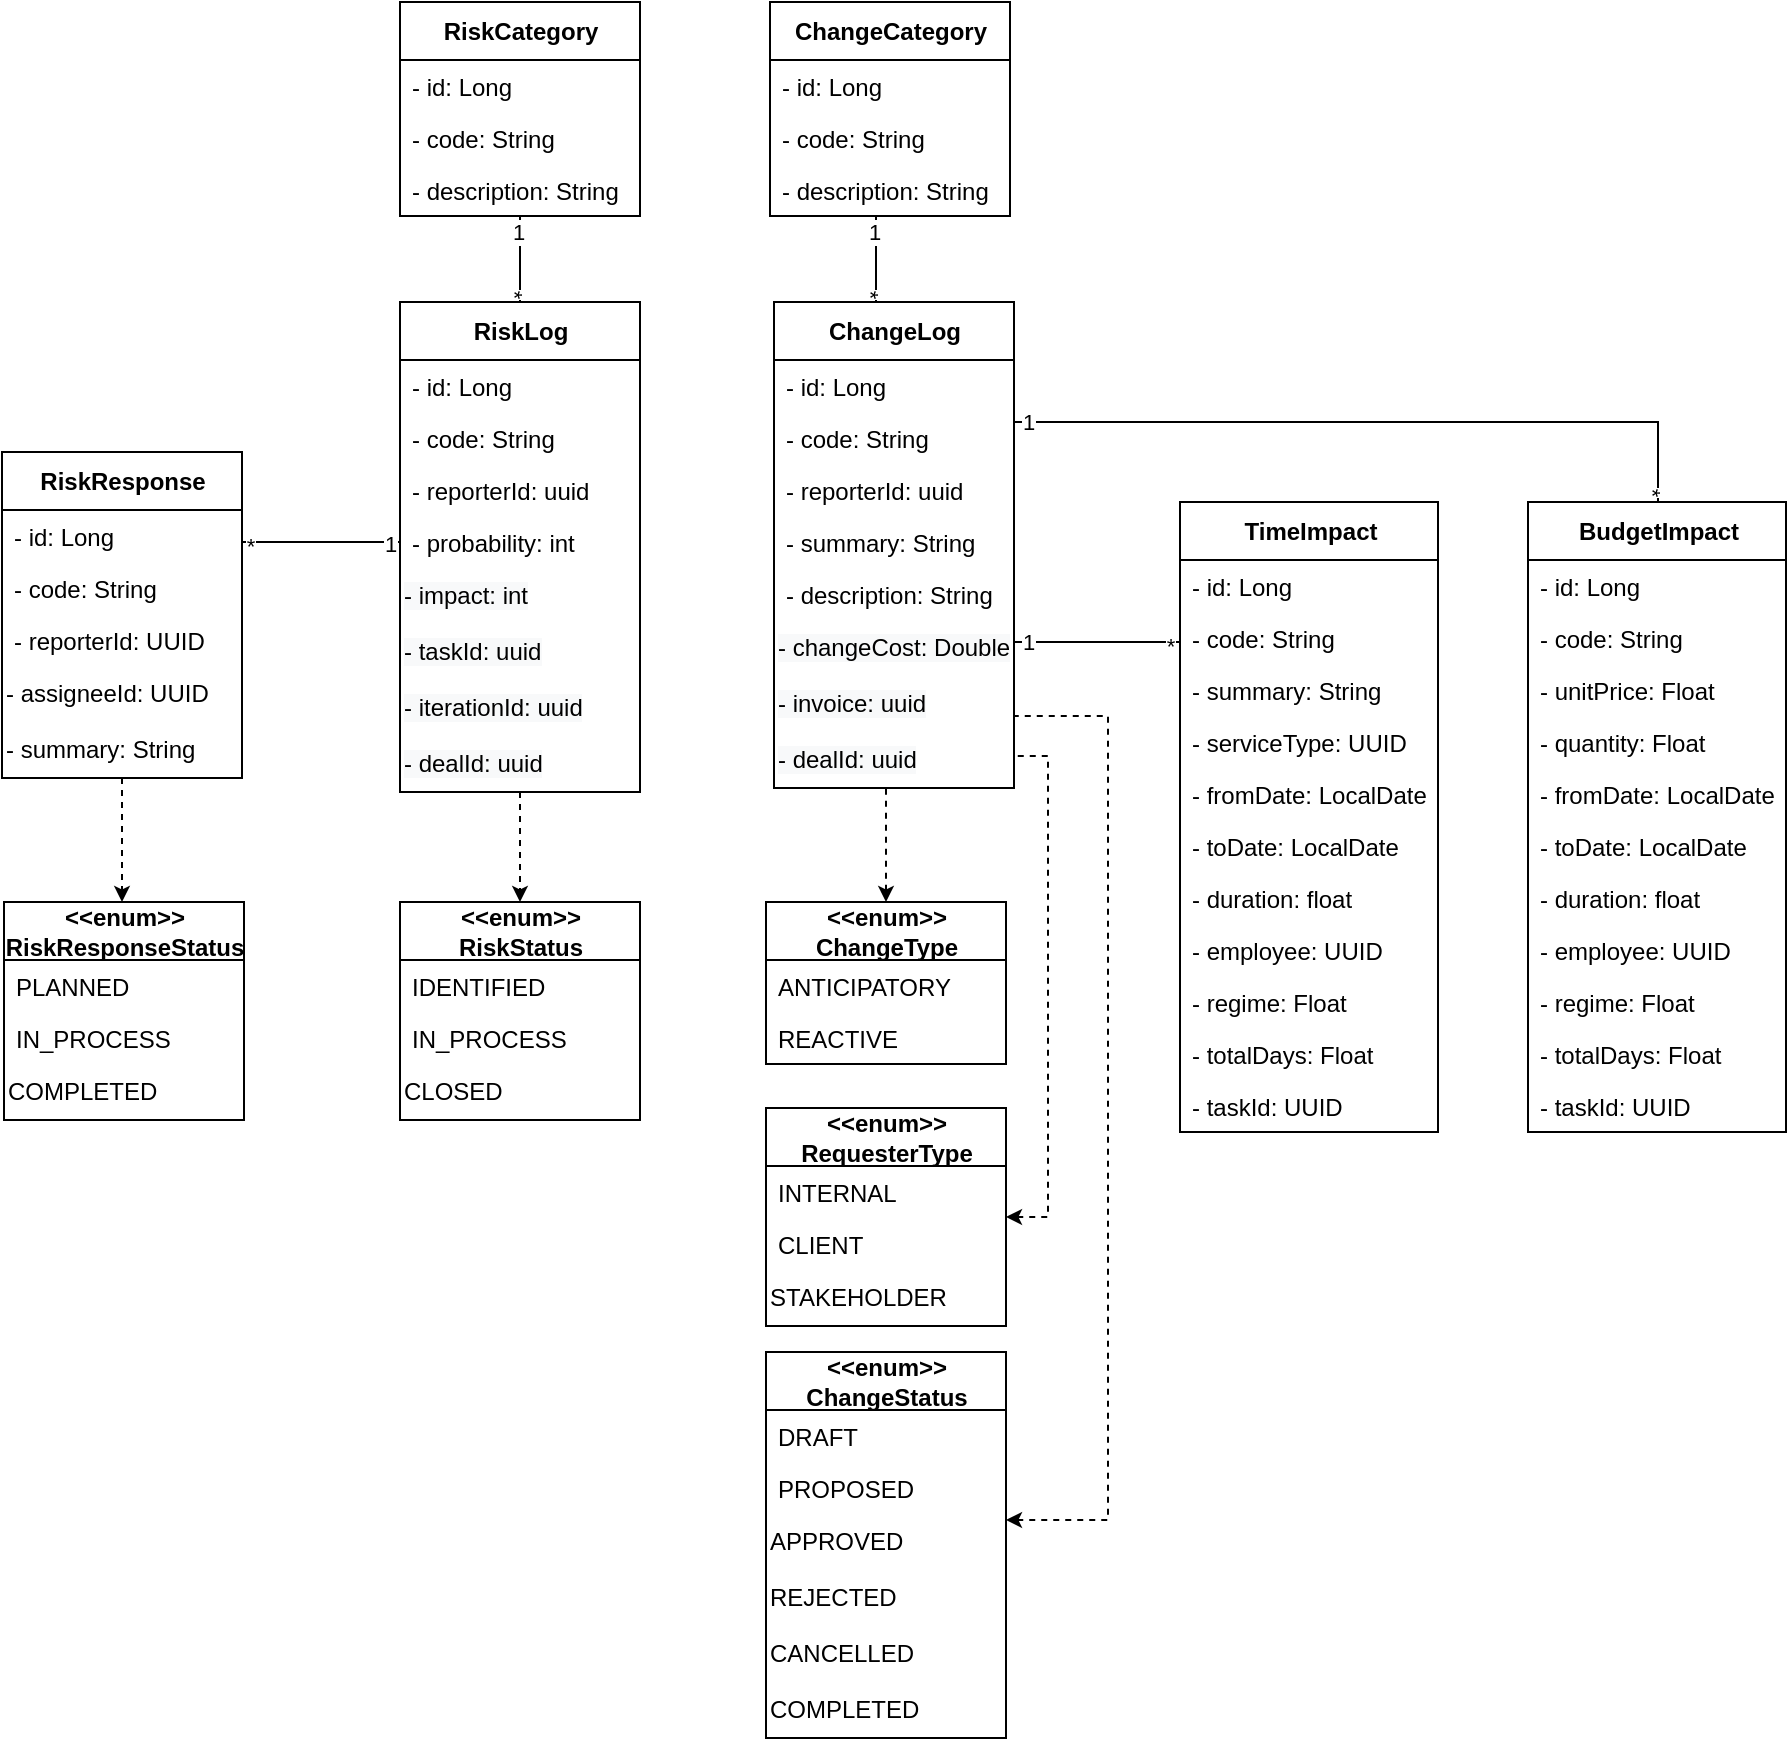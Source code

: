 <mxfile version="20.2.2" type="github">
  <diagram id="O3V-b7JlQ_tQbeFanuFo" name="Page-1">
    <mxGraphModel dx="1185" dy="614" grid="0" gridSize="10" guides="1" tooltips="1" connect="1" arrows="1" fold="1" page="1" pageScale="1" pageWidth="827" pageHeight="1169" math="0" shadow="0">
      <root>
        <mxCell id="0" />
        <mxCell id="1" parent="0" />
        <mxCell id="GBCcsxsc0mgiXgWLBUPm-1" value="&lt;b&gt;RiskLog&lt;/b&gt;" style="swimlane;fontStyle=0;align=center;verticalAlign=middle;childLayout=stackLayout;horizontal=1;startSize=29;horizontalStack=0;resizeParent=1;resizeParentMax=0;resizeLast=0;collapsible=0;marginBottom=0;html=1;fontSize=12;labelPosition=center;verticalLabelPosition=middle;container=0;strokeColor=default;swimlaneLine=1;rounded=0;shadow=0;glass=0;sketch=0;perimeterSpacing=0;" parent="1" vertex="1">
          <mxGeometry x="276" y="270" width="120" height="245" as="geometry" />
        </mxCell>
        <mxCell id="GBCcsxsc0mgiXgWLBUPm-2" value="- id: Long" style="text;strokeColor=none;fillColor=none;align=left;verticalAlign=top;spacingLeft=4;spacingRight=4;overflow=hidden;rotatable=0;points=[[0,0.5],[1,0.5]];portConstraint=eastwest;container=0;fontStyle=0" parent="GBCcsxsc0mgiXgWLBUPm-1" vertex="1">
          <mxGeometry y="29" width="120" height="26" as="geometry" />
        </mxCell>
        <mxCell id="GBCcsxsc0mgiXgWLBUPm-3" value="- code: String " style="text;strokeColor=none;fillColor=none;align=left;verticalAlign=top;spacingLeft=4;spacingRight=4;overflow=hidden;rotatable=0;points=[[0,0.5],[1,0.5]];portConstraint=eastwest;container=0;fontStyle=0" parent="GBCcsxsc0mgiXgWLBUPm-1" vertex="1">
          <mxGeometry y="55" width="120" height="26" as="geometry" />
        </mxCell>
        <mxCell id="GBCcsxsc0mgiXgWLBUPm-4" value="- reporterId: uuid" style="text;strokeColor=none;fillColor=none;align=left;verticalAlign=top;spacingLeft=4;spacingRight=4;overflow=hidden;rotatable=0;points=[[0,0.5],[1,0.5]];portConstraint=eastwest;container=0;fontStyle=0" parent="GBCcsxsc0mgiXgWLBUPm-1" vertex="1">
          <mxGeometry y="81" width="120" height="26" as="geometry" />
        </mxCell>
        <mxCell id="GBCcsxsc0mgiXgWLBUPm-5" value="- probability: int" style="text;strokeColor=none;fillColor=none;align=left;verticalAlign=top;spacingLeft=4;spacingRight=4;overflow=hidden;rotatable=0;points=[[0,0.5],[1,0.5]];portConstraint=eastwest;container=0;fontStyle=0" parent="GBCcsxsc0mgiXgWLBUPm-1" vertex="1">
          <mxGeometry y="107" width="120" height="26" as="geometry" />
        </mxCell>
        <mxCell id="GBCcsxsc0mgiXgWLBUPm-6" value="&lt;span style=&quot;color: rgb(0 , 0 , 0) ; font-family: &amp;#34;helvetica&amp;#34; ; font-size: 12px ; font-style: normal ; font-weight: 400 ; letter-spacing: normal ; text-align: left ; text-indent: 0px ; text-transform: none ; word-spacing: 0px ; background-color: rgb(248 , 249 , 250) ; display: inline ; float: none&quot;&gt;- impact: int&lt;/span&gt;" style="text;whiteSpace=wrap;html=1;" parent="GBCcsxsc0mgiXgWLBUPm-1" vertex="1">
          <mxGeometry y="133" width="120" height="28" as="geometry" />
        </mxCell>
        <mxCell id="GBCcsxsc0mgiXgWLBUPm-8" value="&lt;span style=&quot;color: rgb(0 , 0 , 0) ; font-family: &amp;#34;helvetica&amp;#34; ; font-size: 12px ; font-style: normal ; font-weight: 400 ; letter-spacing: normal ; text-align: left ; text-indent: 0px ; text-transform: none ; word-spacing: 0px ; background-color: rgb(248 , 249 , 250) ; display: inline ; float: none&quot;&gt;- taskId: uuid&lt;/span&gt;" style="text;whiteSpace=wrap;html=1;" parent="GBCcsxsc0mgiXgWLBUPm-1" vertex="1">
          <mxGeometry y="161" width="120" height="28" as="geometry" />
        </mxCell>
        <mxCell id="GBCcsxsc0mgiXgWLBUPm-7" value="&lt;span style=&quot;color: rgb(0 , 0 , 0) ; font-family: &amp;#34;helvetica&amp;#34; ; font-size: 12px ; font-style: normal ; font-weight: 400 ; letter-spacing: normal ; text-align: left ; text-indent: 0px ; text-transform: none ; word-spacing: 0px ; background-color: rgb(248 , 249 , 250) ; display: inline ; float: none&quot;&gt;- iterationId: uuid&lt;/span&gt;" style="text;whiteSpace=wrap;html=1;" parent="GBCcsxsc0mgiXgWLBUPm-1" vertex="1">
          <mxGeometry y="189" width="120" height="28" as="geometry" />
        </mxCell>
        <mxCell id="GBCcsxsc0mgiXgWLBUPm-9" value="&lt;span style=&quot;color: rgb(0 , 0 , 0) ; font-family: &amp;#34;helvetica&amp;#34; ; font-size: 12px ; font-style: normal ; font-weight: 400 ; letter-spacing: normal ; text-align: left ; text-indent: 0px ; text-transform: none ; word-spacing: 0px ; background-color: rgb(248 , 249 , 250) ; display: inline ; float: none&quot;&gt;- dealId: uuid&lt;/span&gt;" style="text;whiteSpace=wrap;html=1;" parent="GBCcsxsc0mgiXgWLBUPm-1" vertex="1">
          <mxGeometry y="217" width="120" height="28" as="geometry" />
        </mxCell>
        <mxCell id="GBCcsxsc0mgiXgWLBUPm-20" value="&lt;b&gt;&amp;lt;&amp;lt;enum&amp;gt;&amp;gt;&lt;br&gt;RiskStatus&lt;/b&gt;" style="swimlane;fontStyle=0;align=center;verticalAlign=middle;childLayout=stackLayout;horizontal=1;startSize=29;horizontalStack=0;resizeParent=1;resizeParentMax=0;resizeLast=0;collapsible=0;marginBottom=0;html=1;fontSize=12;labelPosition=center;verticalLabelPosition=middle;container=0;swimlaneLine=1;rounded=0;sketch=0;glass=0;" parent="1" vertex="1">
          <mxGeometry x="276" y="570" width="120" height="109" as="geometry" />
        </mxCell>
        <mxCell id="GBCcsxsc0mgiXgWLBUPm-21" value="IDENTIFIED" style="text;strokeColor=none;fillColor=none;align=left;verticalAlign=top;spacingLeft=4;spacingRight=4;overflow=hidden;rotatable=0;points=[[0,0.5],[1,0.5]];portConstraint=eastwest;container=0;fontStyle=0" parent="GBCcsxsc0mgiXgWLBUPm-20" vertex="1">
          <mxGeometry y="29" width="120" height="26" as="geometry" />
        </mxCell>
        <mxCell id="GBCcsxsc0mgiXgWLBUPm-22" value="IN_PROCESS" style="text;strokeColor=none;fillColor=none;align=left;verticalAlign=top;spacingLeft=4;spacingRight=4;overflow=hidden;rotatable=0;points=[[0,0.5],[1,0.5]];portConstraint=eastwest;container=0;fontStyle=0" parent="GBCcsxsc0mgiXgWLBUPm-20" vertex="1">
          <mxGeometry y="55" width="120" height="26" as="geometry" />
        </mxCell>
        <mxCell id="GBCcsxsc0mgiXgWLBUPm-23" value="CLOSED" style="text;whiteSpace=wrap;html=1;fontStyle=0" parent="GBCcsxsc0mgiXgWLBUPm-20" vertex="1">
          <mxGeometry y="81" width="120" height="28" as="geometry" />
        </mxCell>
        <mxCell id="GBCcsxsc0mgiXgWLBUPm-25" style="edgeStyle=orthogonalEdgeStyle;rounded=0;orthogonalLoop=1;jettySize=auto;html=1;dashed=1;endSize=5;startSize=5;" parent="1" source="GBCcsxsc0mgiXgWLBUPm-9" target="GBCcsxsc0mgiXgWLBUPm-20" edge="1">
          <mxGeometry relative="1" as="geometry" />
        </mxCell>
        <mxCell id="GBCcsxsc0mgiXgWLBUPm-26" value="&lt;b&gt;RiskCategory&lt;/b&gt;" style="swimlane;fontStyle=0;align=center;verticalAlign=middle;childLayout=stackLayout;horizontal=1;startSize=29;horizontalStack=0;resizeParent=1;resizeParentMax=0;resizeLast=0;collapsible=0;marginBottom=0;html=1;fontSize=12;labelPosition=center;verticalLabelPosition=middle;container=0;strokeColor=default;swimlaneLine=1;rounded=0;shadow=0;glass=0;sketch=0;perimeterSpacing=0;" parent="1" vertex="1">
          <mxGeometry x="276" y="120" width="120" height="107" as="geometry" />
        </mxCell>
        <mxCell id="GBCcsxsc0mgiXgWLBUPm-27" value="- id: Long" style="text;strokeColor=none;fillColor=none;align=left;verticalAlign=top;spacingLeft=4;spacingRight=4;overflow=hidden;rotatable=0;points=[[0,0.5],[1,0.5]];portConstraint=eastwest;container=0;fontStyle=0" parent="GBCcsxsc0mgiXgWLBUPm-26" vertex="1">
          <mxGeometry y="29" width="120" height="26" as="geometry" />
        </mxCell>
        <mxCell id="GBCcsxsc0mgiXgWLBUPm-35" value="- code: String " style="text;strokeColor=none;fillColor=none;align=left;verticalAlign=top;spacingLeft=4;spacingRight=4;overflow=hidden;rotatable=0;points=[[0,0.5],[1,0.5]];portConstraint=eastwest;container=0;fontStyle=0" parent="GBCcsxsc0mgiXgWLBUPm-26" vertex="1">
          <mxGeometry y="55" width="120" height="26" as="geometry" />
        </mxCell>
        <mxCell id="GBCcsxsc0mgiXgWLBUPm-28" value="- description: String " style="text;strokeColor=none;fillColor=none;align=left;verticalAlign=top;spacingLeft=4;spacingRight=4;overflow=hidden;rotatable=0;points=[[0,0.5],[1,0.5]];portConstraint=eastwest;container=0;fontStyle=0" parent="GBCcsxsc0mgiXgWLBUPm-26" vertex="1">
          <mxGeometry y="81" width="120" height="26" as="geometry" />
        </mxCell>
        <mxCell id="GBCcsxsc0mgiXgWLBUPm-36" style="edgeStyle=orthogonalEdgeStyle;rounded=0;orthogonalLoop=1;jettySize=auto;html=1;startSize=5;endSize=5;endArrow=none;endFill=0;" parent="1" source="GBCcsxsc0mgiXgWLBUPm-1" target="GBCcsxsc0mgiXgWLBUPm-26" edge="1">
          <mxGeometry relative="1" as="geometry">
            <Array as="points">
              <mxPoint x="336" y="246" />
              <mxPoint x="336" y="246" />
            </Array>
          </mxGeometry>
        </mxCell>
        <mxCell id="GBCcsxsc0mgiXgWLBUPm-37" value="*" style="edgeLabel;html=1;align=center;verticalAlign=middle;resizable=0;points=[];rotation=90;" parent="GBCcsxsc0mgiXgWLBUPm-36" vertex="1" connectable="0">
          <mxGeometry x="-0.846" relative="1" as="geometry">
            <mxPoint x="-2" y="-1" as="offset" />
          </mxGeometry>
        </mxCell>
        <mxCell id="GBCcsxsc0mgiXgWLBUPm-38" value="1" style="edgeLabel;html=1;align=center;verticalAlign=middle;resizable=0;points=[];" parent="GBCcsxsc0mgiXgWLBUPm-36" vertex="1" connectable="0">
          <mxGeometry x="0.913" relative="1" as="geometry">
            <mxPoint x="-1" y="6" as="offset" />
          </mxGeometry>
        </mxCell>
        <mxCell id="GBCcsxsc0mgiXgWLBUPm-39" value="&lt;b&gt;&amp;lt;&amp;lt;enum&amp;gt;&amp;gt;&lt;/b&gt;&lt;br&gt;&lt;b&gt;RiskResponseStatus&lt;/b&gt;" style="swimlane;fontStyle=0;align=center;verticalAlign=middle;childLayout=stackLayout;horizontal=1;startSize=29;horizontalStack=0;resizeParent=1;resizeParentMax=0;resizeLast=0;collapsible=0;marginBottom=0;html=1;fontSize=12;labelPosition=center;verticalLabelPosition=middle;container=0;swimlaneLine=1;rounded=0;sketch=0;glass=0;" parent="1" vertex="1">
          <mxGeometry x="78" y="570" width="120" height="109" as="geometry" />
        </mxCell>
        <mxCell id="GBCcsxsc0mgiXgWLBUPm-40" value="PLANNED" style="text;strokeColor=none;fillColor=none;align=left;verticalAlign=top;spacingLeft=4;spacingRight=4;overflow=hidden;rotatable=0;points=[[0,0.5],[1,0.5]];portConstraint=eastwest;container=0;fontStyle=0" parent="GBCcsxsc0mgiXgWLBUPm-39" vertex="1">
          <mxGeometry y="29" width="120" height="26" as="geometry" />
        </mxCell>
        <mxCell id="GBCcsxsc0mgiXgWLBUPm-41" value="IN_PROCESS" style="text;strokeColor=none;fillColor=none;align=left;verticalAlign=top;spacingLeft=4;spacingRight=4;overflow=hidden;rotatable=0;points=[[0,0.5],[1,0.5]];portConstraint=eastwest;container=0;fontStyle=0" parent="GBCcsxsc0mgiXgWLBUPm-39" vertex="1">
          <mxGeometry y="55" width="120" height="26" as="geometry" />
        </mxCell>
        <mxCell id="GBCcsxsc0mgiXgWLBUPm-42" value="COMPLETED" style="text;whiteSpace=wrap;html=1;fontStyle=0" parent="GBCcsxsc0mgiXgWLBUPm-39" vertex="1">
          <mxGeometry y="81" width="120" height="28" as="geometry" />
        </mxCell>
        <mxCell id="GBCcsxsc0mgiXgWLBUPm-43" value="&lt;b&gt;RiskResponse&lt;/b&gt;" style="swimlane;fontStyle=0;align=center;verticalAlign=middle;childLayout=stackLayout;horizontal=1;startSize=29;horizontalStack=0;resizeParent=1;resizeParentMax=0;resizeLast=0;collapsible=0;marginBottom=0;html=1;fontSize=12;labelPosition=center;verticalLabelPosition=middle;container=0;strokeColor=default;swimlaneLine=1;rounded=0;shadow=0;glass=0;sketch=0;perimeterSpacing=0;" parent="1" vertex="1">
          <mxGeometry x="77" y="345" width="120" height="163" as="geometry" />
        </mxCell>
        <mxCell id="GBCcsxsc0mgiXgWLBUPm-44" value="- id: Long" style="text;strokeColor=none;fillColor=none;align=left;verticalAlign=top;spacingLeft=4;spacingRight=4;overflow=hidden;rotatable=0;points=[[0,0.5],[1,0.5]];portConstraint=eastwest;container=0;fontStyle=0" parent="GBCcsxsc0mgiXgWLBUPm-43" vertex="1">
          <mxGeometry y="29" width="120" height="26" as="geometry" />
        </mxCell>
        <mxCell id="GBCcsxsc0mgiXgWLBUPm-45" value="- code: String " style="text;strokeColor=none;fillColor=none;align=left;verticalAlign=top;spacingLeft=4;spacingRight=4;overflow=hidden;rotatable=0;points=[[0,0.5],[1,0.5]];portConstraint=eastwest;container=0;fontStyle=0" parent="GBCcsxsc0mgiXgWLBUPm-43" vertex="1">
          <mxGeometry y="55" width="120" height="26" as="geometry" />
        </mxCell>
        <mxCell id="GBCcsxsc0mgiXgWLBUPm-46" value="- reporterId: UUID" style="text;strokeColor=none;fillColor=none;align=left;verticalAlign=top;spacingLeft=4;spacingRight=4;overflow=hidden;rotatable=0;points=[[0,0.5],[1,0.5]];portConstraint=eastwest;container=0;fontStyle=0" parent="GBCcsxsc0mgiXgWLBUPm-43" vertex="1">
          <mxGeometry y="81" width="120" height="26" as="geometry" />
        </mxCell>
        <mxCell id="GBCcsxsc0mgiXgWLBUPm-69" value="&lt;span&gt;-&amp;nbsp;&lt;/span&gt;&lt;span style=&quot;font-family: &amp;#34;helvetica&amp;#34;&quot;&gt;assigneeId&lt;/span&gt;&lt;span&gt;: UUID&lt;/span&gt;" style="text;whiteSpace=wrap;html=1;align=left;" parent="GBCcsxsc0mgiXgWLBUPm-43" vertex="1">
          <mxGeometry y="107" width="120" height="28" as="geometry" />
        </mxCell>
        <mxCell id="GBCcsxsc0mgiXgWLBUPm-67" value="&lt;span&gt;- summary: String&lt;/span&gt;" style="text;whiteSpace=wrap;html=1;align=left;" parent="GBCcsxsc0mgiXgWLBUPm-43" vertex="1">
          <mxGeometry y="135" width="120" height="28" as="geometry" />
        </mxCell>
        <mxCell id="GBCcsxsc0mgiXgWLBUPm-54" style="edgeStyle=orthogonalEdgeStyle;rounded=0;orthogonalLoop=1;jettySize=auto;html=1;endArrow=none;endFill=0;startSize=5;endSize=5;" parent="1" source="GBCcsxsc0mgiXgWLBUPm-5" target="GBCcsxsc0mgiXgWLBUPm-43" edge="1">
          <mxGeometry relative="1" as="geometry">
            <Array as="points">
              <mxPoint x="109" y="391" />
            </Array>
          </mxGeometry>
        </mxCell>
        <mxCell id="GBCcsxsc0mgiXgWLBUPm-55" value="*" style="edgeLabel;html=1;align=center;verticalAlign=middle;resizable=0;points=[];" parent="GBCcsxsc0mgiXgWLBUPm-54" vertex="1" connectable="0">
          <mxGeometry x="0.931" y="1" relative="1" as="geometry">
            <mxPoint x="1" y="1" as="offset" />
          </mxGeometry>
        </mxCell>
        <mxCell id="GBCcsxsc0mgiXgWLBUPm-56" value="1" style="edgeLabel;html=1;align=center;verticalAlign=middle;resizable=0;points=[];" parent="GBCcsxsc0mgiXgWLBUPm-54" vertex="1" connectable="0">
          <mxGeometry x="-0.894" y="1" relative="1" as="geometry">
            <mxPoint x="-1" as="offset" />
          </mxGeometry>
        </mxCell>
        <mxCell id="GBCcsxsc0mgiXgWLBUPm-57" style="edgeStyle=orthogonalEdgeStyle;rounded=0;orthogonalLoop=1;jettySize=auto;html=1;endArrow=classic;endFill=1;startSize=5;endSize=5;dashed=1;" parent="1" source="GBCcsxsc0mgiXgWLBUPm-43" target="GBCcsxsc0mgiXgWLBUPm-39" edge="1">
          <mxGeometry relative="1" as="geometry">
            <Array as="points">
              <mxPoint x="142" y="585" />
              <mxPoint x="142" y="585" />
            </Array>
          </mxGeometry>
        </mxCell>
        <mxCell id="GBCcsxsc0mgiXgWLBUPm-74" style="edgeStyle=orthogonalEdgeStyle;rounded=0;orthogonalLoop=1;jettySize=auto;html=1;endArrow=none;endFill=0;startSize=5;endSize=5;" parent="1" source="GBCcsxsc0mgiXgWLBUPm-58" target="GBCcsxsc0mgiXgWLBUPm-70" edge="1">
          <mxGeometry relative="1" as="geometry">
            <Array as="points">
              <mxPoint x="514" y="253" />
              <mxPoint x="514" y="253" />
            </Array>
          </mxGeometry>
        </mxCell>
        <mxCell id="GBCcsxsc0mgiXgWLBUPm-75" value="*" style="edgeLabel;html=1;align=center;verticalAlign=middle;resizable=0;points=[];rotation=90;" parent="GBCcsxsc0mgiXgWLBUPm-74" vertex="1" connectable="0">
          <mxGeometry x="-0.648" relative="1" as="geometry">
            <mxPoint x="-2" y="3" as="offset" />
          </mxGeometry>
        </mxCell>
        <mxCell id="GBCcsxsc0mgiXgWLBUPm-76" value="1" style="edgeLabel;html=1;align=center;verticalAlign=middle;resizable=0;points=[];" parent="GBCcsxsc0mgiXgWLBUPm-74" vertex="1" connectable="0">
          <mxGeometry x="0.733" y="-1" relative="1" as="geometry">
            <mxPoint x="-2" y="2" as="offset" />
          </mxGeometry>
        </mxCell>
        <mxCell id="GBCcsxsc0mgiXgWLBUPm-58" value="&lt;b&gt;ChangeLog&lt;/b&gt;" style="swimlane;fontStyle=0;align=center;verticalAlign=middle;childLayout=stackLayout;horizontal=1;startSize=29;horizontalStack=0;resizeParent=1;resizeParentMax=0;resizeLast=0;collapsible=0;marginBottom=0;html=1;fontSize=12;labelPosition=center;verticalLabelPosition=middle;container=0;strokeColor=default;swimlaneLine=1;rounded=0;shadow=0;glass=0;sketch=0;perimeterSpacing=0;" parent="1" vertex="1">
          <mxGeometry x="463" y="270" width="120" height="243" as="geometry" />
        </mxCell>
        <mxCell id="GBCcsxsc0mgiXgWLBUPm-59" value="- id: Long" style="text;strokeColor=none;fillColor=none;align=left;verticalAlign=top;spacingLeft=4;spacingRight=4;overflow=hidden;rotatable=0;points=[[0,0.5],[1,0.5]];portConstraint=eastwest;container=0;fontStyle=0" parent="GBCcsxsc0mgiXgWLBUPm-58" vertex="1">
          <mxGeometry y="29" width="120" height="26" as="geometry" />
        </mxCell>
        <mxCell id="GBCcsxsc0mgiXgWLBUPm-60" value="- code: String " style="text;strokeColor=none;fillColor=none;align=left;verticalAlign=top;spacingLeft=4;spacingRight=4;overflow=hidden;rotatable=0;points=[[0,0.5],[1,0.5]];portConstraint=eastwest;container=0;fontStyle=0" parent="GBCcsxsc0mgiXgWLBUPm-58" vertex="1">
          <mxGeometry y="55" width="120" height="26" as="geometry" />
        </mxCell>
        <mxCell id="GBCcsxsc0mgiXgWLBUPm-61" value="- reporterId: uuid" style="text;strokeColor=none;fillColor=none;align=left;verticalAlign=top;spacingLeft=4;spacingRight=4;overflow=hidden;rotatable=0;points=[[0,0.5],[1,0.5]];portConstraint=eastwest;container=0;fontStyle=0" parent="GBCcsxsc0mgiXgWLBUPm-58" vertex="1">
          <mxGeometry y="81" width="120" height="26" as="geometry" />
        </mxCell>
        <mxCell id="GBCcsxsc0mgiXgWLBUPm-62" value="- summary: String" style="text;strokeColor=none;fillColor=none;align=left;verticalAlign=top;spacingLeft=4;spacingRight=4;overflow=hidden;rotatable=0;points=[[0,0.5],[1,0.5]];portConstraint=eastwest;container=0;fontStyle=0" parent="GBCcsxsc0mgiXgWLBUPm-58" vertex="1">
          <mxGeometry y="107" width="120" height="26" as="geometry" />
        </mxCell>
        <mxCell id="GBCcsxsc0mgiXgWLBUPm-68" value="- description: String" style="text;strokeColor=none;fillColor=none;align=left;verticalAlign=top;spacingLeft=4;spacingRight=4;overflow=hidden;rotatable=0;points=[[0,0.5],[1,0.5]];portConstraint=eastwest;container=0;fontStyle=0" parent="GBCcsxsc0mgiXgWLBUPm-58" vertex="1">
          <mxGeometry y="133" width="120" height="26" as="geometry" />
        </mxCell>
        <mxCell id="GBCcsxsc0mgiXgWLBUPm-64" value="&lt;span style=&quot;color: rgb(0 , 0 , 0) ; font-family: &amp;#34;helvetica&amp;#34; ; font-size: 12px ; font-style: normal ; font-weight: 400 ; letter-spacing: normal ; text-align: left ; text-indent: 0px ; text-transform: none ; word-spacing: 0px ; background-color: rgb(248 , 249 , 250) ; display: inline ; float: none&quot;&gt;- changeCost: Double&lt;/span&gt;" style="text;whiteSpace=wrap;html=1;" parent="GBCcsxsc0mgiXgWLBUPm-58" vertex="1">
          <mxGeometry y="159" width="120" height="28" as="geometry" />
        </mxCell>
        <mxCell id="GBCcsxsc0mgiXgWLBUPm-65" value="&lt;span style=&quot;color: rgb(0 , 0 , 0) ; font-family: &amp;#34;helvetica&amp;#34; ; font-size: 12px ; font-style: normal ; font-weight: 400 ; letter-spacing: normal ; text-align: left ; text-indent: 0px ; text-transform: none ; word-spacing: 0px ; background-color: rgb(248 , 249 , 250) ; display: inline ; float: none&quot;&gt;- invoice: uuid&lt;/span&gt;" style="text;whiteSpace=wrap;html=1;" parent="GBCcsxsc0mgiXgWLBUPm-58" vertex="1">
          <mxGeometry y="187" width="120" height="28" as="geometry" />
        </mxCell>
        <mxCell id="GBCcsxsc0mgiXgWLBUPm-66" value="&lt;span style=&quot;color: rgb(0 , 0 , 0) ; font-family: &amp;#34;helvetica&amp;#34; ; font-size: 12px ; font-style: normal ; font-weight: 400 ; letter-spacing: normal ; text-align: left ; text-indent: 0px ; text-transform: none ; word-spacing: 0px ; background-color: rgb(248 , 249 , 250) ; display: inline ; float: none&quot;&gt;- dealId: uuid&lt;/span&gt;" style="text;whiteSpace=wrap;html=1;" parent="GBCcsxsc0mgiXgWLBUPm-58" vertex="1">
          <mxGeometry y="215" width="120" height="28" as="geometry" />
        </mxCell>
        <mxCell id="GBCcsxsc0mgiXgWLBUPm-70" value="&lt;b&gt;ChangeCategory&lt;/b&gt;" style="swimlane;fontStyle=0;align=center;verticalAlign=middle;childLayout=stackLayout;horizontal=1;startSize=29;horizontalStack=0;resizeParent=1;resizeParentMax=0;resizeLast=0;collapsible=0;marginBottom=0;html=1;fontSize=12;labelPosition=center;verticalLabelPosition=middle;container=0;strokeColor=default;swimlaneLine=1;rounded=0;shadow=0;glass=0;sketch=0;perimeterSpacing=0;" parent="1" vertex="1">
          <mxGeometry x="461" y="120" width="120" height="107" as="geometry" />
        </mxCell>
        <mxCell id="GBCcsxsc0mgiXgWLBUPm-71" value="- id: Long" style="text;strokeColor=none;fillColor=none;align=left;verticalAlign=top;spacingLeft=4;spacingRight=4;overflow=hidden;rotatable=0;points=[[0,0.5],[1,0.5]];portConstraint=eastwest;container=0;fontStyle=0" parent="GBCcsxsc0mgiXgWLBUPm-70" vertex="1">
          <mxGeometry y="29" width="120" height="26" as="geometry" />
        </mxCell>
        <mxCell id="GBCcsxsc0mgiXgWLBUPm-72" value="- code: String " style="text;strokeColor=none;fillColor=none;align=left;verticalAlign=top;spacingLeft=4;spacingRight=4;overflow=hidden;rotatable=0;points=[[0,0.5],[1,0.5]];portConstraint=eastwest;container=0;fontStyle=0" parent="GBCcsxsc0mgiXgWLBUPm-70" vertex="1">
          <mxGeometry y="55" width="120" height="26" as="geometry" />
        </mxCell>
        <mxCell id="GBCcsxsc0mgiXgWLBUPm-73" value="- description: String " style="text;strokeColor=none;fillColor=none;align=left;verticalAlign=top;spacingLeft=4;spacingRight=4;overflow=hidden;rotatable=0;points=[[0,0.5],[1,0.5]];portConstraint=eastwest;container=0;fontStyle=0" parent="GBCcsxsc0mgiXgWLBUPm-70" vertex="1">
          <mxGeometry y="81" width="120" height="26" as="geometry" />
        </mxCell>
        <mxCell id="GBCcsxsc0mgiXgWLBUPm-96" style="edgeStyle=orthogonalEdgeStyle;rounded=0;orthogonalLoop=1;jettySize=auto;html=1;endArrow=none;endFill=0;startSize=5;endSize=5;dashed=1;startArrow=classic;startFill=1;" parent="1" source="GBCcsxsc0mgiXgWLBUPm-77" target="GBCcsxsc0mgiXgWLBUPm-58" edge="1">
          <mxGeometry relative="1" as="geometry">
            <Array as="points">
              <mxPoint x="600" y="728" />
              <mxPoint x="600" y="497" />
            </Array>
          </mxGeometry>
        </mxCell>
        <mxCell id="GBCcsxsc0mgiXgWLBUPm-77" value="&lt;b&gt;&amp;lt;&amp;lt;enum&amp;gt;&amp;gt;&lt;/b&gt;&lt;br&gt;&lt;b&gt;RequesterType&lt;/b&gt;" style="swimlane;fontStyle=0;align=center;verticalAlign=middle;childLayout=stackLayout;horizontal=1;startSize=29;horizontalStack=0;resizeParent=1;resizeParentMax=0;resizeLast=0;collapsible=0;marginBottom=0;html=1;fontSize=12;labelPosition=center;verticalLabelPosition=middle;container=0;swimlaneLine=1;rounded=0;sketch=0;glass=0;" parent="1" vertex="1">
          <mxGeometry x="459" y="673" width="120" height="109" as="geometry" />
        </mxCell>
        <mxCell id="GBCcsxsc0mgiXgWLBUPm-78" value="INTERNAL" style="text;strokeColor=none;fillColor=none;align=left;verticalAlign=top;spacingLeft=4;spacingRight=4;overflow=hidden;rotatable=0;points=[[0,0.5],[1,0.5]];portConstraint=eastwest;container=0;fontStyle=0" parent="GBCcsxsc0mgiXgWLBUPm-77" vertex="1">
          <mxGeometry y="29" width="120" height="26" as="geometry" />
        </mxCell>
        <mxCell id="GBCcsxsc0mgiXgWLBUPm-79" value="CLIENT" style="text;strokeColor=none;fillColor=none;align=left;verticalAlign=top;spacingLeft=4;spacingRight=4;overflow=hidden;rotatable=0;points=[[0,0.5],[1,0.5]];portConstraint=eastwest;container=0;fontStyle=0" parent="GBCcsxsc0mgiXgWLBUPm-77" vertex="1">
          <mxGeometry y="55" width="120" height="26" as="geometry" />
        </mxCell>
        <mxCell id="GBCcsxsc0mgiXgWLBUPm-80" value="STAKEHOLDER" style="text;whiteSpace=wrap;html=1;fontStyle=0" parent="GBCcsxsc0mgiXgWLBUPm-77" vertex="1">
          <mxGeometry y="81" width="120" height="28" as="geometry" />
        </mxCell>
        <mxCell id="GBCcsxsc0mgiXgWLBUPm-98" style="edgeStyle=orthogonalEdgeStyle;rounded=0;orthogonalLoop=1;jettySize=auto;html=1;dashed=1;startArrow=classic;startFill=1;endArrow=none;endFill=0;startSize=5;endSize=5;" parent="1" source="GBCcsxsc0mgiXgWLBUPm-81" target="GBCcsxsc0mgiXgWLBUPm-58" edge="1">
          <mxGeometry relative="1" as="geometry">
            <Array as="points">
              <mxPoint x="630" y="879" />
              <mxPoint x="630" y="477" />
            </Array>
          </mxGeometry>
        </mxCell>
        <mxCell id="GBCcsxsc0mgiXgWLBUPm-81" value="&lt;b&gt;&amp;lt;&amp;lt;enum&amp;gt;&amp;gt;&lt;br&gt;&lt;/b&gt;&lt;b&gt;ChangeStatus&lt;/b&gt;&lt;b&gt;&lt;br&gt;&lt;/b&gt;" style="swimlane;fontStyle=0;align=center;verticalAlign=middle;childLayout=stackLayout;horizontal=1;startSize=29;horizontalStack=0;resizeParent=1;resizeParentMax=0;resizeLast=0;collapsible=0;marginBottom=0;html=1;fontSize=12;labelPosition=center;verticalLabelPosition=middle;container=0;swimlaneLine=1;rounded=0;sketch=0;glass=0;" parent="1" vertex="1">
          <mxGeometry x="459" y="795" width="120" height="193" as="geometry" />
        </mxCell>
        <mxCell id="GBCcsxsc0mgiXgWLBUPm-82" value="DRAFT" style="text;strokeColor=none;fillColor=none;align=left;verticalAlign=top;spacingLeft=4;spacingRight=4;overflow=hidden;rotatable=0;points=[[0,0.5],[1,0.5]];portConstraint=eastwest;container=0;fontStyle=0" parent="GBCcsxsc0mgiXgWLBUPm-81" vertex="1">
          <mxGeometry y="29" width="120" height="26" as="geometry" />
        </mxCell>
        <mxCell id="GBCcsxsc0mgiXgWLBUPm-83" value="PROPOSED" style="text;strokeColor=none;fillColor=none;align=left;verticalAlign=top;spacingLeft=4;spacingRight=4;overflow=hidden;rotatable=0;points=[[0,0.5],[1,0.5]];portConstraint=eastwest;container=0;fontStyle=0" parent="GBCcsxsc0mgiXgWLBUPm-81" vertex="1">
          <mxGeometry y="55" width="120" height="26" as="geometry" />
        </mxCell>
        <mxCell id="GBCcsxsc0mgiXgWLBUPm-84" value="APPROVED" style="text;whiteSpace=wrap;html=1;fontStyle=0" parent="GBCcsxsc0mgiXgWLBUPm-81" vertex="1">
          <mxGeometry y="81" width="120" height="28" as="geometry" />
        </mxCell>
        <mxCell id="GBCcsxsc0mgiXgWLBUPm-85" value="REJECTED" style="text;whiteSpace=wrap;html=1;fontStyle=0" parent="GBCcsxsc0mgiXgWLBUPm-81" vertex="1">
          <mxGeometry y="109" width="120" height="28" as="geometry" />
        </mxCell>
        <mxCell id="GBCcsxsc0mgiXgWLBUPm-86" value="CANCELLED" style="text;whiteSpace=wrap;html=1;fontStyle=0" parent="GBCcsxsc0mgiXgWLBUPm-81" vertex="1">
          <mxGeometry y="137" width="120" height="28" as="geometry" />
        </mxCell>
        <mxCell id="GBCcsxsc0mgiXgWLBUPm-87" value="COMPLETED" style="text;whiteSpace=wrap;html=1;fontStyle=0" parent="GBCcsxsc0mgiXgWLBUPm-81" vertex="1">
          <mxGeometry y="165" width="120" height="28" as="geometry" />
        </mxCell>
        <mxCell id="GBCcsxsc0mgiXgWLBUPm-99" style="edgeStyle=orthogonalEdgeStyle;rounded=0;orthogonalLoop=1;jettySize=auto;html=1;dashed=1;startArrow=classic;startFill=1;endArrow=none;endFill=0;startSize=5;endSize=5;" parent="1" source="GBCcsxsc0mgiXgWLBUPm-91" target="GBCcsxsc0mgiXgWLBUPm-58" edge="1">
          <mxGeometry relative="1" as="geometry">
            <Array as="points">
              <mxPoint x="512" y="506" />
            </Array>
          </mxGeometry>
        </mxCell>
        <mxCell id="GBCcsxsc0mgiXgWLBUPm-91" value="&lt;b&gt;&amp;lt;&amp;lt;enum&amp;gt;&amp;gt;&lt;/b&gt;&lt;br&gt;&lt;b&gt;ChangeType&lt;/b&gt;" style="swimlane;fontStyle=0;align=center;verticalAlign=middle;childLayout=stackLayout;horizontal=1;startSize=29;horizontalStack=0;resizeParent=1;resizeParentMax=0;resizeLast=0;collapsible=0;marginBottom=0;html=1;fontSize=12;labelPosition=center;verticalLabelPosition=middle;container=0;swimlaneLine=1;rounded=0;sketch=0;glass=0;" parent="1" vertex="1">
          <mxGeometry x="459" y="570" width="120" height="81" as="geometry" />
        </mxCell>
        <mxCell id="GBCcsxsc0mgiXgWLBUPm-92" value="ANTICIPATORY" style="text;strokeColor=none;fillColor=none;align=left;verticalAlign=top;spacingLeft=4;spacingRight=4;overflow=hidden;rotatable=0;points=[[0,0.5],[1,0.5]];portConstraint=eastwest;container=0;fontStyle=0" parent="GBCcsxsc0mgiXgWLBUPm-91" vertex="1">
          <mxGeometry y="29" width="120" height="26" as="geometry" />
        </mxCell>
        <mxCell id="GBCcsxsc0mgiXgWLBUPm-93" value="REACTIVE" style="text;strokeColor=none;fillColor=none;align=left;verticalAlign=top;spacingLeft=4;spacingRight=4;overflow=hidden;rotatable=0;points=[[0,0.5],[1,0.5]];portConstraint=eastwest;container=0;fontStyle=0" parent="GBCcsxsc0mgiXgWLBUPm-91" vertex="1">
          <mxGeometry y="55" width="120" height="26" as="geometry" />
        </mxCell>
        <mxCell id="-9ntUUpc3BVKoZAdtAOt-1" value="&lt;b&gt;TimeImpact&lt;/b&gt;" style="swimlane;fontStyle=0;align=center;verticalAlign=middle;childLayout=stackLayout;horizontal=1;startSize=29;horizontalStack=0;resizeParent=1;resizeParentMax=0;resizeLast=0;collapsible=0;marginBottom=0;html=1;fontSize=12;labelPosition=center;verticalLabelPosition=middle;container=0;strokeColor=default;swimlaneLine=1;rounded=0;shadow=0;glass=0;sketch=0;perimeterSpacing=0;" parent="1" vertex="1">
          <mxGeometry x="666" y="370" width="129" height="315" as="geometry" />
        </mxCell>
        <mxCell id="-9ntUUpc3BVKoZAdtAOt-2" value="- id: Long" style="text;strokeColor=none;fillColor=none;align=left;verticalAlign=top;spacingLeft=4;spacingRight=4;overflow=hidden;rotatable=0;points=[[0,0.5],[1,0.5]];portConstraint=eastwest;container=0;fontStyle=0" parent="-9ntUUpc3BVKoZAdtAOt-1" vertex="1">
          <mxGeometry y="29" width="129" height="26" as="geometry" />
        </mxCell>
        <mxCell id="-9ntUUpc3BVKoZAdtAOt-3" value="- code: String " style="text;strokeColor=none;fillColor=none;align=left;verticalAlign=top;spacingLeft=4;spacingRight=4;overflow=hidden;rotatable=0;points=[[0,0.5],[1,0.5]];portConstraint=eastwest;container=0;fontStyle=0" parent="-9ntUUpc3BVKoZAdtAOt-1" vertex="1">
          <mxGeometry y="55" width="129" height="26" as="geometry" />
        </mxCell>
        <mxCell id="-9ntUUpc3BVKoZAdtAOt-4" value="- summary: String " style="text;strokeColor=none;fillColor=none;align=left;verticalAlign=top;spacingLeft=4;spacingRight=4;overflow=hidden;rotatable=0;points=[[0,0.5],[1,0.5]];portConstraint=eastwest;container=0;fontStyle=0" parent="-9ntUUpc3BVKoZAdtAOt-1" vertex="1">
          <mxGeometry y="81" width="129" height="26" as="geometry" />
        </mxCell>
        <mxCell id="-9ntUUpc3BVKoZAdtAOt-5" value="- serviceType: UUID" style="text;strokeColor=none;fillColor=none;align=left;verticalAlign=top;spacingLeft=4;spacingRight=4;overflow=hidden;rotatable=0;points=[[0,0.5],[1,0.5]];portConstraint=eastwest;container=0;fontStyle=0" parent="-9ntUUpc3BVKoZAdtAOt-1" vertex="1">
          <mxGeometry y="107" width="129" height="26" as="geometry" />
        </mxCell>
        <mxCell id="-9ntUUpc3BVKoZAdtAOt-6" value="- fromDate: LocalDate" style="text;strokeColor=none;fillColor=none;align=left;verticalAlign=top;spacingLeft=4;spacingRight=4;overflow=hidden;rotatable=0;points=[[0,0.5],[1,0.5]];portConstraint=eastwest;container=0;fontStyle=0" parent="-9ntUUpc3BVKoZAdtAOt-1" vertex="1">
          <mxGeometry y="133" width="129" height="26" as="geometry" />
        </mxCell>
        <mxCell id="-9ntUUpc3BVKoZAdtAOt-7" value="- toDate: LocalDate" style="text;strokeColor=none;fillColor=none;align=left;verticalAlign=top;spacingLeft=4;spacingRight=4;overflow=hidden;rotatable=0;points=[[0,0.5],[1,0.5]];portConstraint=eastwest;container=0;fontStyle=0" parent="-9ntUUpc3BVKoZAdtAOt-1" vertex="1">
          <mxGeometry y="159" width="129" height="26" as="geometry" />
        </mxCell>
        <mxCell id="-9ntUUpc3BVKoZAdtAOt-8" value="- duration: float" style="text;strokeColor=none;fillColor=none;align=left;verticalAlign=top;spacingLeft=4;spacingRight=4;overflow=hidden;rotatable=0;points=[[0,0.5],[1,0.5]];portConstraint=eastwest;container=0;fontStyle=0" parent="-9ntUUpc3BVKoZAdtAOt-1" vertex="1">
          <mxGeometry y="185" width="129" height="26" as="geometry" />
        </mxCell>
        <mxCell id="-9ntUUpc3BVKoZAdtAOt-9" value="- employee: UUID" style="text;strokeColor=none;fillColor=none;align=left;verticalAlign=top;spacingLeft=4;spacingRight=4;overflow=hidden;rotatable=0;points=[[0,0.5],[1,0.5]];portConstraint=eastwest;container=0;fontStyle=0" parent="-9ntUUpc3BVKoZAdtAOt-1" vertex="1">
          <mxGeometry y="211" width="129" height="26" as="geometry" />
        </mxCell>
        <mxCell id="-9ntUUpc3BVKoZAdtAOt-10" value="- regime: Float" style="text;strokeColor=none;fillColor=none;align=left;verticalAlign=top;spacingLeft=4;spacingRight=4;overflow=hidden;rotatable=0;points=[[0,0.5],[1,0.5]];portConstraint=eastwest;container=0;fontStyle=0" parent="-9ntUUpc3BVKoZAdtAOt-1" vertex="1">
          <mxGeometry y="237" width="129" height="26" as="geometry" />
        </mxCell>
        <mxCell id="-9ntUUpc3BVKoZAdtAOt-11" value="- totalDays: Float" style="text;strokeColor=none;fillColor=none;align=left;verticalAlign=top;spacingLeft=4;spacingRight=4;overflow=hidden;rotatable=0;points=[[0,0.5],[1,0.5]];portConstraint=eastwest;container=0;fontStyle=0" parent="-9ntUUpc3BVKoZAdtAOt-1" vertex="1">
          <mxGeometry y="263" width="129" height="26" as="geometry" />
        </mxCell>
        <mxCell id="-9ntUUpc3BVKoZAdtAOt-12" value="- taskId: UUID" style="text;strokeColor=none;fillColor=none;align=left;verticalAlign=top;spacingLeft=4;spacingRight=4;overflow=hidden;rotatable=0;points=[[0,0.5],[1,0.5]];portConstraint=eastwest;container=0;fontStyle=0" parent="-9ntUUpc3BVKoZAdtAOt-1" vertex="1">
          <mxGeometry y="289" width="129" height="26" as="geometry" />
        </mxCell>
        <mxCell id="-9ntUUpc3BVKoZAdtAOt-13" style="edgeStyle=orthogonalEdgeStyle;rounded=0;orthogonalLoop=1;jettySize=auto;html=1;endArrow=none;endFill=0;" parent="1" source="GBCcsxsc0mgiXgWLBUPm-58" target="-9ntUUpc3BVKoZAdtAOt-1" edge="1">
          <mxGeometry relative="1" as="geometry">
            <Array as="points">
              <mxPoint x="627" y="440" />
              <mxPoint x="627" y="440" />
            </Array>
          </mxGeometry>
        </mxCell>
        <mxCell id="-9ntUUpc3BVKoZAdtAOt-14" value="*" style="edgeLabel;html=1;align=center;verticalAlign=middle;resizable=0;points=[];" parent="-9ntUUpc3BVKoZAdtAOt-13" vertex="1" connectable="0">
          <mxGeometry x="0.865" relative="1" as="geometry">
            <mxPoint y="2" as="offset" />
          </mxGeometry>
        </mxCell>
        <mxCell id="-9ntUUpc3BVKoZAdtAOt-15" value="1" style="edgeLabel;html=1;align=center;verticalAlign=middle;resizable=0;points=[];" parent="-9ntUUpc3BVKoZAdtAOt-13" vertex="1" connectable="0">
          <mxGeometry x="-0.84" relative="1" as="geometry">
            <mxPoint as="offset" />
          </mxGeometry>
        </mxCell>
        <mxCell id="-9ntUUpc3BVKoZAdtAOt-16" value="&lt;b&gt;BudgetImpact&lt;/b&gt;" style="swimlane;fontStyle=0;align=center;verticalAlign=middle;childLayout=stackLayout;horizontal=1;startSize=29;horizontalStack=0;resizeParent=1;resizeParentMax=0;resizeLast=0;collapsible=0;marginBottom=0;html=1;fontSize=12;labelPosition=center;verticalLabelPosition=middle;container=0;strokeColor=default;swimlaneLine=1;rounded=0;shadow=0;glass=0;sketch=0;perimeterSpacing=0;" parent="1" vertex="1">
          <mxGeometry x="840" y="370" width="129" height="315" as="geometry" />
        </mxCell>
        <mxCell id="-9ntUUpc3BVKoZAdtAOt-17" value="- id: Long" style="text;strokeColor=none;fillColor=none;align=left;verticalAlign=top;spacingLeft=4;spacingRight=4;overflow=hidden;rotatable=0;points=[[0,0.5],[1,0.5]];portConstraint=eastwest;container=0;fontStyle=0" parent="-9ntUUpc3BVKoZAdtAOt-16" vertex="1">
          <mxGeometry y="29" width="129" height="26" as="geometry" />
        </mxCell>
        <mxCell id="-9ntUUpc3BVKoZAdtAOt-18" value="- code: String " style="text;strokeColor=none;fillColor=none;align=left;verticalAlign=top;spacingLeft=4;spacingRight=4;overflow=hidden;rotatable=0;points=[[0,0.5],[1,0.5]];portConstraint=eastwest;container=0;fontStyle=0" parent="-9ntUUpc3BVKoZAdtAOt-16" vertex="1">
          <mxGeometry y="55" width="129" height="26" as="geometry" />
        </mxCell>
        <mxCell id="-9ntUUpc3BVKoZAdtAOt-19" value="- unitPrice: Float" style="text;strokeColor=none;fillColor=none;align=left;verticalAlign=top;spacingLeft=4;spacingRight=4;overflow=hidden;rotatable=0;points=[[0,0.5],[1,0.5]];portConstraint=eastwest;container=0;fontStyle=0" parent="-9ntUUpc3BVKoZAdtAOt-16" vertex="1">
          <mxGeometry y="81" width="129" height="26" as="geometry" />
        </mxCell>
        <mxCell id="-9ntUUpc3BVKoZAdtAOt-20" value="- quantity: Float" style="text;strokeColor=none;fillColor=none;align=left;verticalAlign=top;spacingLeft=4;spacingRight=4;overflow=hidden;rotatable=0;points=[[0,0.5],[1,0.5]];portConstraint=eastwest;container=0;fontStyle=0" parent="-9ntUUpc3BVKoZAdtAOt-16" vertex="1">
          <mxGeometry y="107" width="129" height="26" as="geometry" />
        </mxCell>
        <mxCell id="-9ntUUpc3BVKoZAdtAOt-21" value="- fromDate: LocalDate" style="text;strokeColor=none;fillColor=none;align=left;verticalAlign=top;spacingLeft=4;spacingRight=4;overflow=hidden;rotatable=0;points=[[0,0.5],[1,0.5]];portConstraint=eastwest;container=0;fontStyle=0" parent="-9ntUUpc3BVKoZAdtAOt-16" vertex="1">
          <mxGeometry y="133" width="129" height="26" as="geometry" />
        </mxCell>
        <mxCell id="-9ntUUpc3BVKoZAdtAOt-22" value="- toDate: LocalDate" style="text;strokeColor=none;fillColor=none;align=left;verticalAlign=top;spacingLeft=4;spacingRight=4;overflow=hidden;rotatable=0;points=[[0,0.5],[1,0.5]];portConstraint=eastwest;container=0;fontStyle=0" parent="-9ntUUpc3BVKoZAdtAOt-16" vertex="1">
          <mxGeometry y="159" width="129" height="26" as="geometry" />
        </mxCell>
        <mxCell id="-9ntUUpc3BVKoZAdtAOt-23" value="- duration: float" style="text;strokeColor=none;fillColor=none;align=left;verticalAlign=top;spacingLeft=4;spacingRight=4;overflow=hidden;rotatable=0;points=[[0,0.5],[1,0.5]];portConstraint=eastwest;container=0;fontStyle=0" parent="-9ntUUpc3BVKoZAdtAOt-16" vertex="1">
          <mxGeometry y="185" width="129" height="26" as="geometry" />
        </mxCell>
        <mxCell id="-9ntUUpc3BVKoZAdtAOt-24" value="- employee: UUID" style="text;strokeColor=none;fillColor=none;align=left;verticalAlign=top;spacingLeft=4;spacingRight=4;overflow=hidden;rotatable=0;points=[[0,0.5],[1,0.5]];portConstraint=eastwest;container=0;fontStyle=0" parent="-9ntUUpc3BVKoZAdtAOt-16" vertex="1">
          <mxGeometry y="211" width="129" height="26" as="geometry" />
        </mxCell>
        <mxCell id="-9ntUUpc3BVKoZAdtAOt-25" value="- regime: Float" style="text;strokeColor=none;fillColor=none;align=left;verticalAlign=top;spacingLeft=4;spacingRight=4;overflow=hidden;rotatable=0;points=[[0,0.5],[1,0.5]];portConstraint=eastwest;container=0;fontStyle=0" parent="-9ntUUpc3BVKoZAdtAOt-16" vertex="1">
          <mxGeometry y="237" width="129" height="26" as="geometry" />
        </mxCell>
        <mxCell id="-9ntUUpc3BVKoZAdtAOt-26" value="- totalDays: Float" style="text;strokeColor=none;fillColor=none;align=left;verticalAlign=top;spacingLeft=4;spacingRight=4;overflow=hidden;rotatable=0;points=[[0,0.5],[1,0.5]];portConstraint=eastwest;container=0;fontStyle=0" parent="-9ntUUpc3BVKoZAdtAOt-16" vertex="1">
          <mxGeometry y="263" width="129" height="26" as="geometry" />
        </mxCell>
        <mxCell id="-9ntUUpc3BVKoZAdtAOt-27" value="- taskId: UUID" style="text;strokeColor=none;fillColor=none;align=left;verticalAlign=top;spacingLeft=4;spacingRight=4;overflow=hidden;rotatable=0;points=[[0,0.5],[1,0.5]];portConstraint=eastwest;container=0;fontStyle=0" parent="-9ntUUpc3BVKoZAdtAOt-16" vertex="1">
          <mxGeometry y="289" width="129" height="26" as="geometry" />
        </mxCell>
        <mxCell id="-9ntUUpc3BVKoZAdtAOt-28" style="edgeStyle=orthogonalEdgeStyle;rounded=0;orthogonalLoop=1;jettySize=auto;html=1;endArrow=none;endFill=0;" parent="1" source="GBCcsxsc0mgiXgWLBUPm-58" target="-9ntUUpc3BVKoZAdtAOt-16" edge="1">
          <mxGeometry relative="1" as="geometry">
            <Array as="points">
              <mxPoint x="905" y="330" />
            </Array>
          </mxGeometry>
        </mxCell>
        <mxCell id="-9ntUUpc3BVKoZAdtAOt-29" value="*" style="edgeLabel;html=1;align=center;verticalAlign=middle;resizable=0;points=[];rotation=90;" parent="-9ntUUpc3BVKoZAdtAOt-28" vertex="1" connectable="0">
          <mxGeometry x="0.887" relative="1" as="geometry">
            <mxPoint x="-2" y="15" as="offset" />
          </mxGeometry>
        </mxCell>
        <mxCell id="-9ntUUpc3BVKoZAdtAOt-30" value="1" style="edgeLabel;html=1;align=center;verticalAlign=middle;resizable=0;points=[];" parent="-9ntUUpc3BVKoZAdtAOt-28" vertex="1" connectable="0">
          <mxGeometry x="-0.926" relative="1" as="geometry">
            <mxPoint x="-7" as="offset" />
          </mxGeometry>
        </mxCell>
      </root>
    </mxGraphModel>
  </diagram>
</mxfile>
